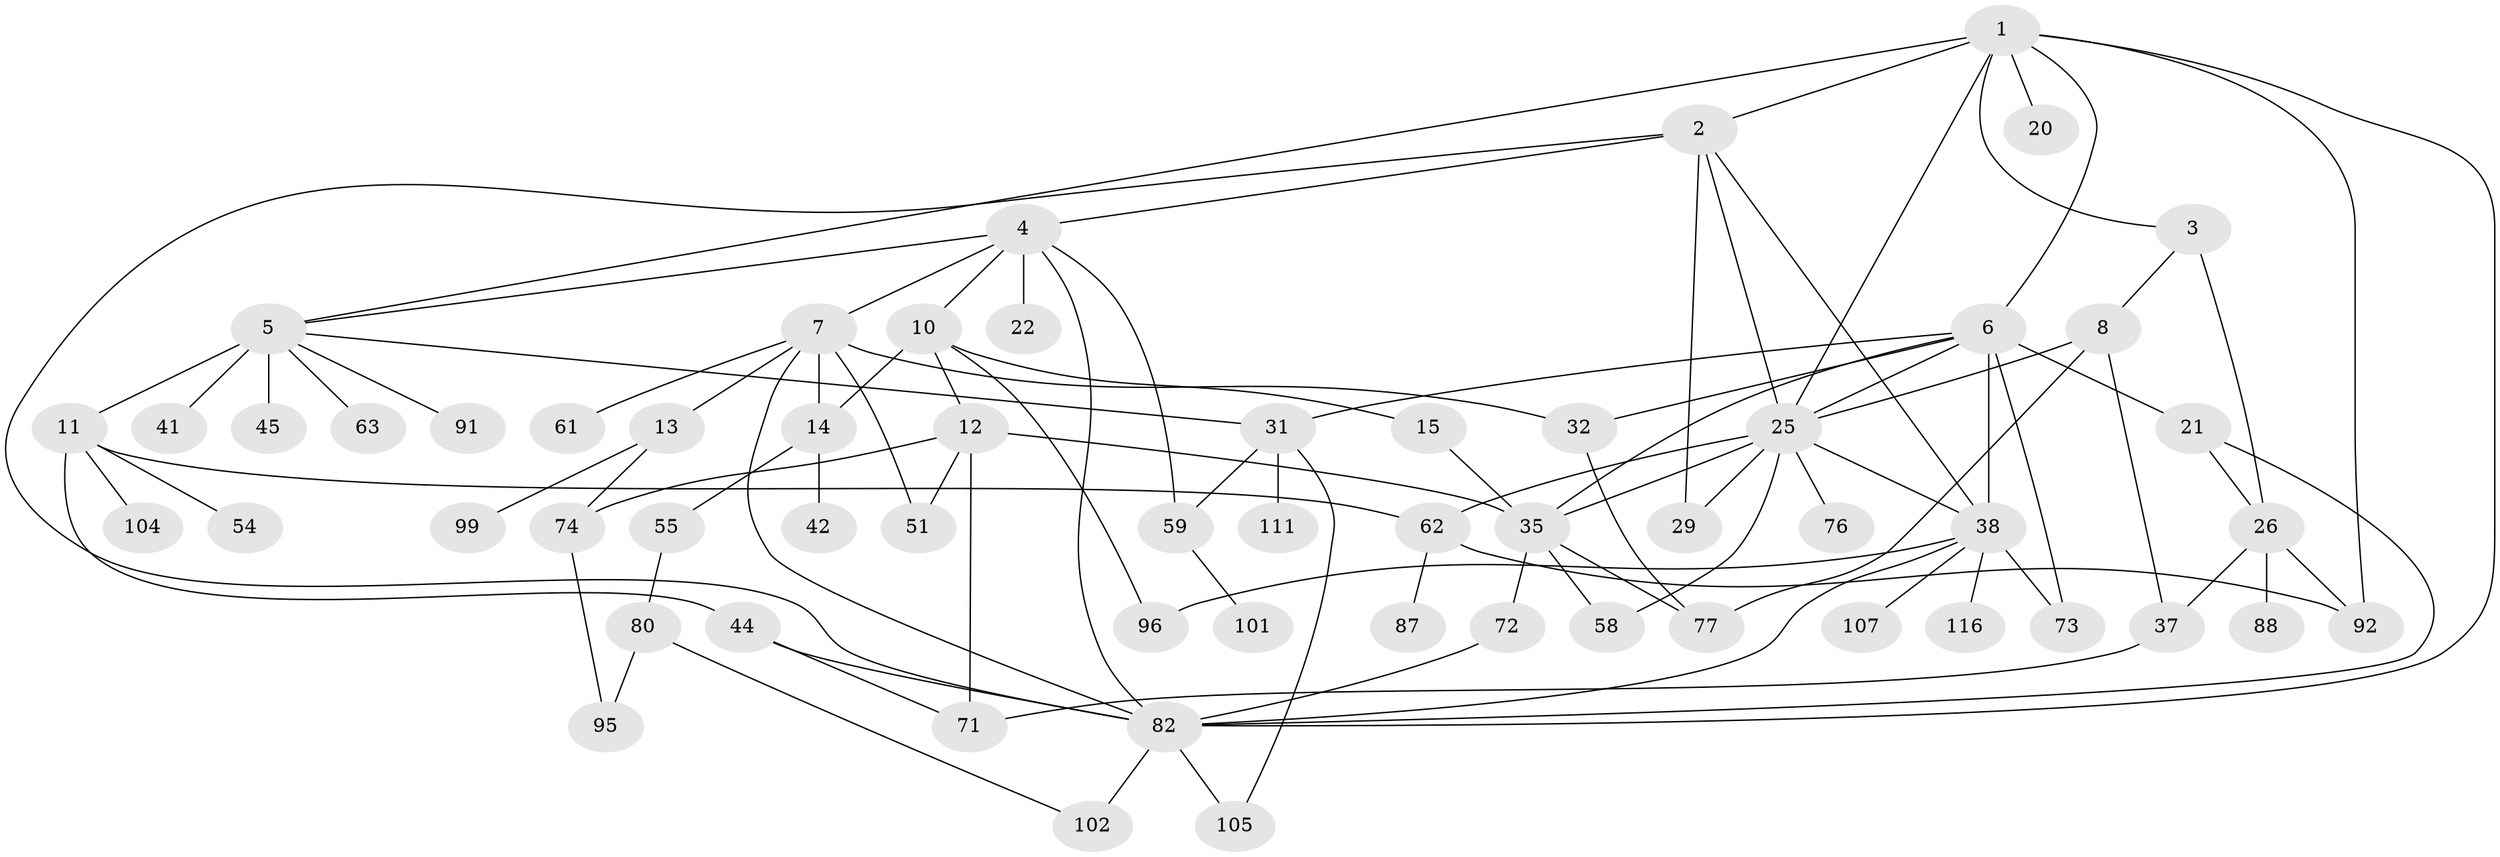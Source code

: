 // original degree distribution, {8: 0.01694915254237288, 6: 0.03389830508474576, 4: 0.11864406779661017, 5: 0.06779661016949153, 3: 0.2711864406779661, 2: 0.23728813559322035, 1: 0.2542372881355932}
// Generated by graph-tools (version 1.1) at 2025/13/03/09/25 04:13:23]
// undirected, 59 vertices, 96 edges
graph export_dot {
graph [start="1"]
  node [color=gray90,style=filled];
  1;
  2;
  3 [super="+50"];
  4 [super="+66+9"];
  5 [super="+23+70+27+53"];
  6 [super="+43+24"];
  7 [super="+17"];
  8 [super="+98"];
  10 [super="+89+52"];
  11 [super="+34+33+106"];
  12 [super="+40+56+16"];
  13;
  14;
  15 [super="+19"];
  20 [super="+108"];
  21 [super="+49"];
  22;
  25 [super="+28"];
  26 [super="+30"];
  29 [super="+36"];
  31;
  32;
  35 [super="+110+68+48"];
  37 [super="+81"];
  38 [super="+75+78"];
  41;
  42 [super="+83+57"];
  44 [super="+65"];
  45;
  51 [super="+69"];
  54;
  55;
  58 [super="+60"];
  59;
  61 [super="+113"];
  62;
  63 [super="+97"];
  71 [super="+100"];
  72;
  73;
  74;
  76 [super="+79"];
  77;
  80 [super="+93"];
  82 [super="+84+103"];
  87;
  88;
  91;
  92;
  95;
  96;
  99;
  101;
  102;
  104;
  105;
  107;
  111;
  116;
  1 -- 2;
  1 -- 3;
  1 -- 5;
  1 -- 6;
  1 -- 20;
  1 -- 92;
  1 -- 82;
  1 -- 25;
  2 -- 4;
  2 -- 25;
  2 -- 29;
  2 -- 82;
  2 -- 38;
  3 -- 8;
  3 -- 26;
  4 -- 7;
  4 -- 22;
  4 -- 10;
  4 -- 59;
  4 -- 5;
  4 -- 82;
  5 -- 11 [weight=2];
  5 -- 45;
  5 -- 91;
  5 -- 41;
  5 -- 31;
  5 -- 63;
  6 -- 21;
  6 -- 35;
  6 -- 73;
  6 -- 32;
  6 -- 31;
  6 -- 38;
  6 -- 25;
  7 -- 13;
  7 -- 61;
  7 -- 32;
  7 -- 51;
  7 -- 14;
  7 -- 82;
  8 -- 37;
  8 -- 77;
  8 -- 25;
  10 -- 12 [weight=2];
  10 -- 14;
  10 -- 15;
  10 -- 96;
  11 -- 44;
  11 -- 62;
  11 -- 104;
  11 -- 54;
  12 -- 51;
  12 -- 74;
  12 -- 35;
  12 -- 71;
  13 -- 74;
  13 -- 99;
  14 -- 42;
  14 -- 55;
  15 -- 35;
  21 -- 82;
  21 -- 26;
  25 -- 58;
  25 -- 62;
  25 -- 38;
  25 -- 35;
  25 -- 76 [weight=3];
  25 -- 29;
  26 -- 92;
  26 -- 88;
  26 -- 37;
  31 -- 59;
  31 -- 111;
  31 -- 105;
  32 -- 77;
  35 -- 58;
  35 -- 72;
  35 -- 77;
  37 -- 71;
  38 -- 96;
  38 -- 107;
  38 -- 116;
  38 -- 73;
  38 -- 82;
  44 -- 82;
  44 -- 71;
  55 -- 80;
  59 -- 101;
  62 -- 87;
  62 -- 92;
  72 -- 82;
  74 -- 95;
  80 -- 102;
  80 -- 95;
  82 -- 102;
  82 -- 105;
}

